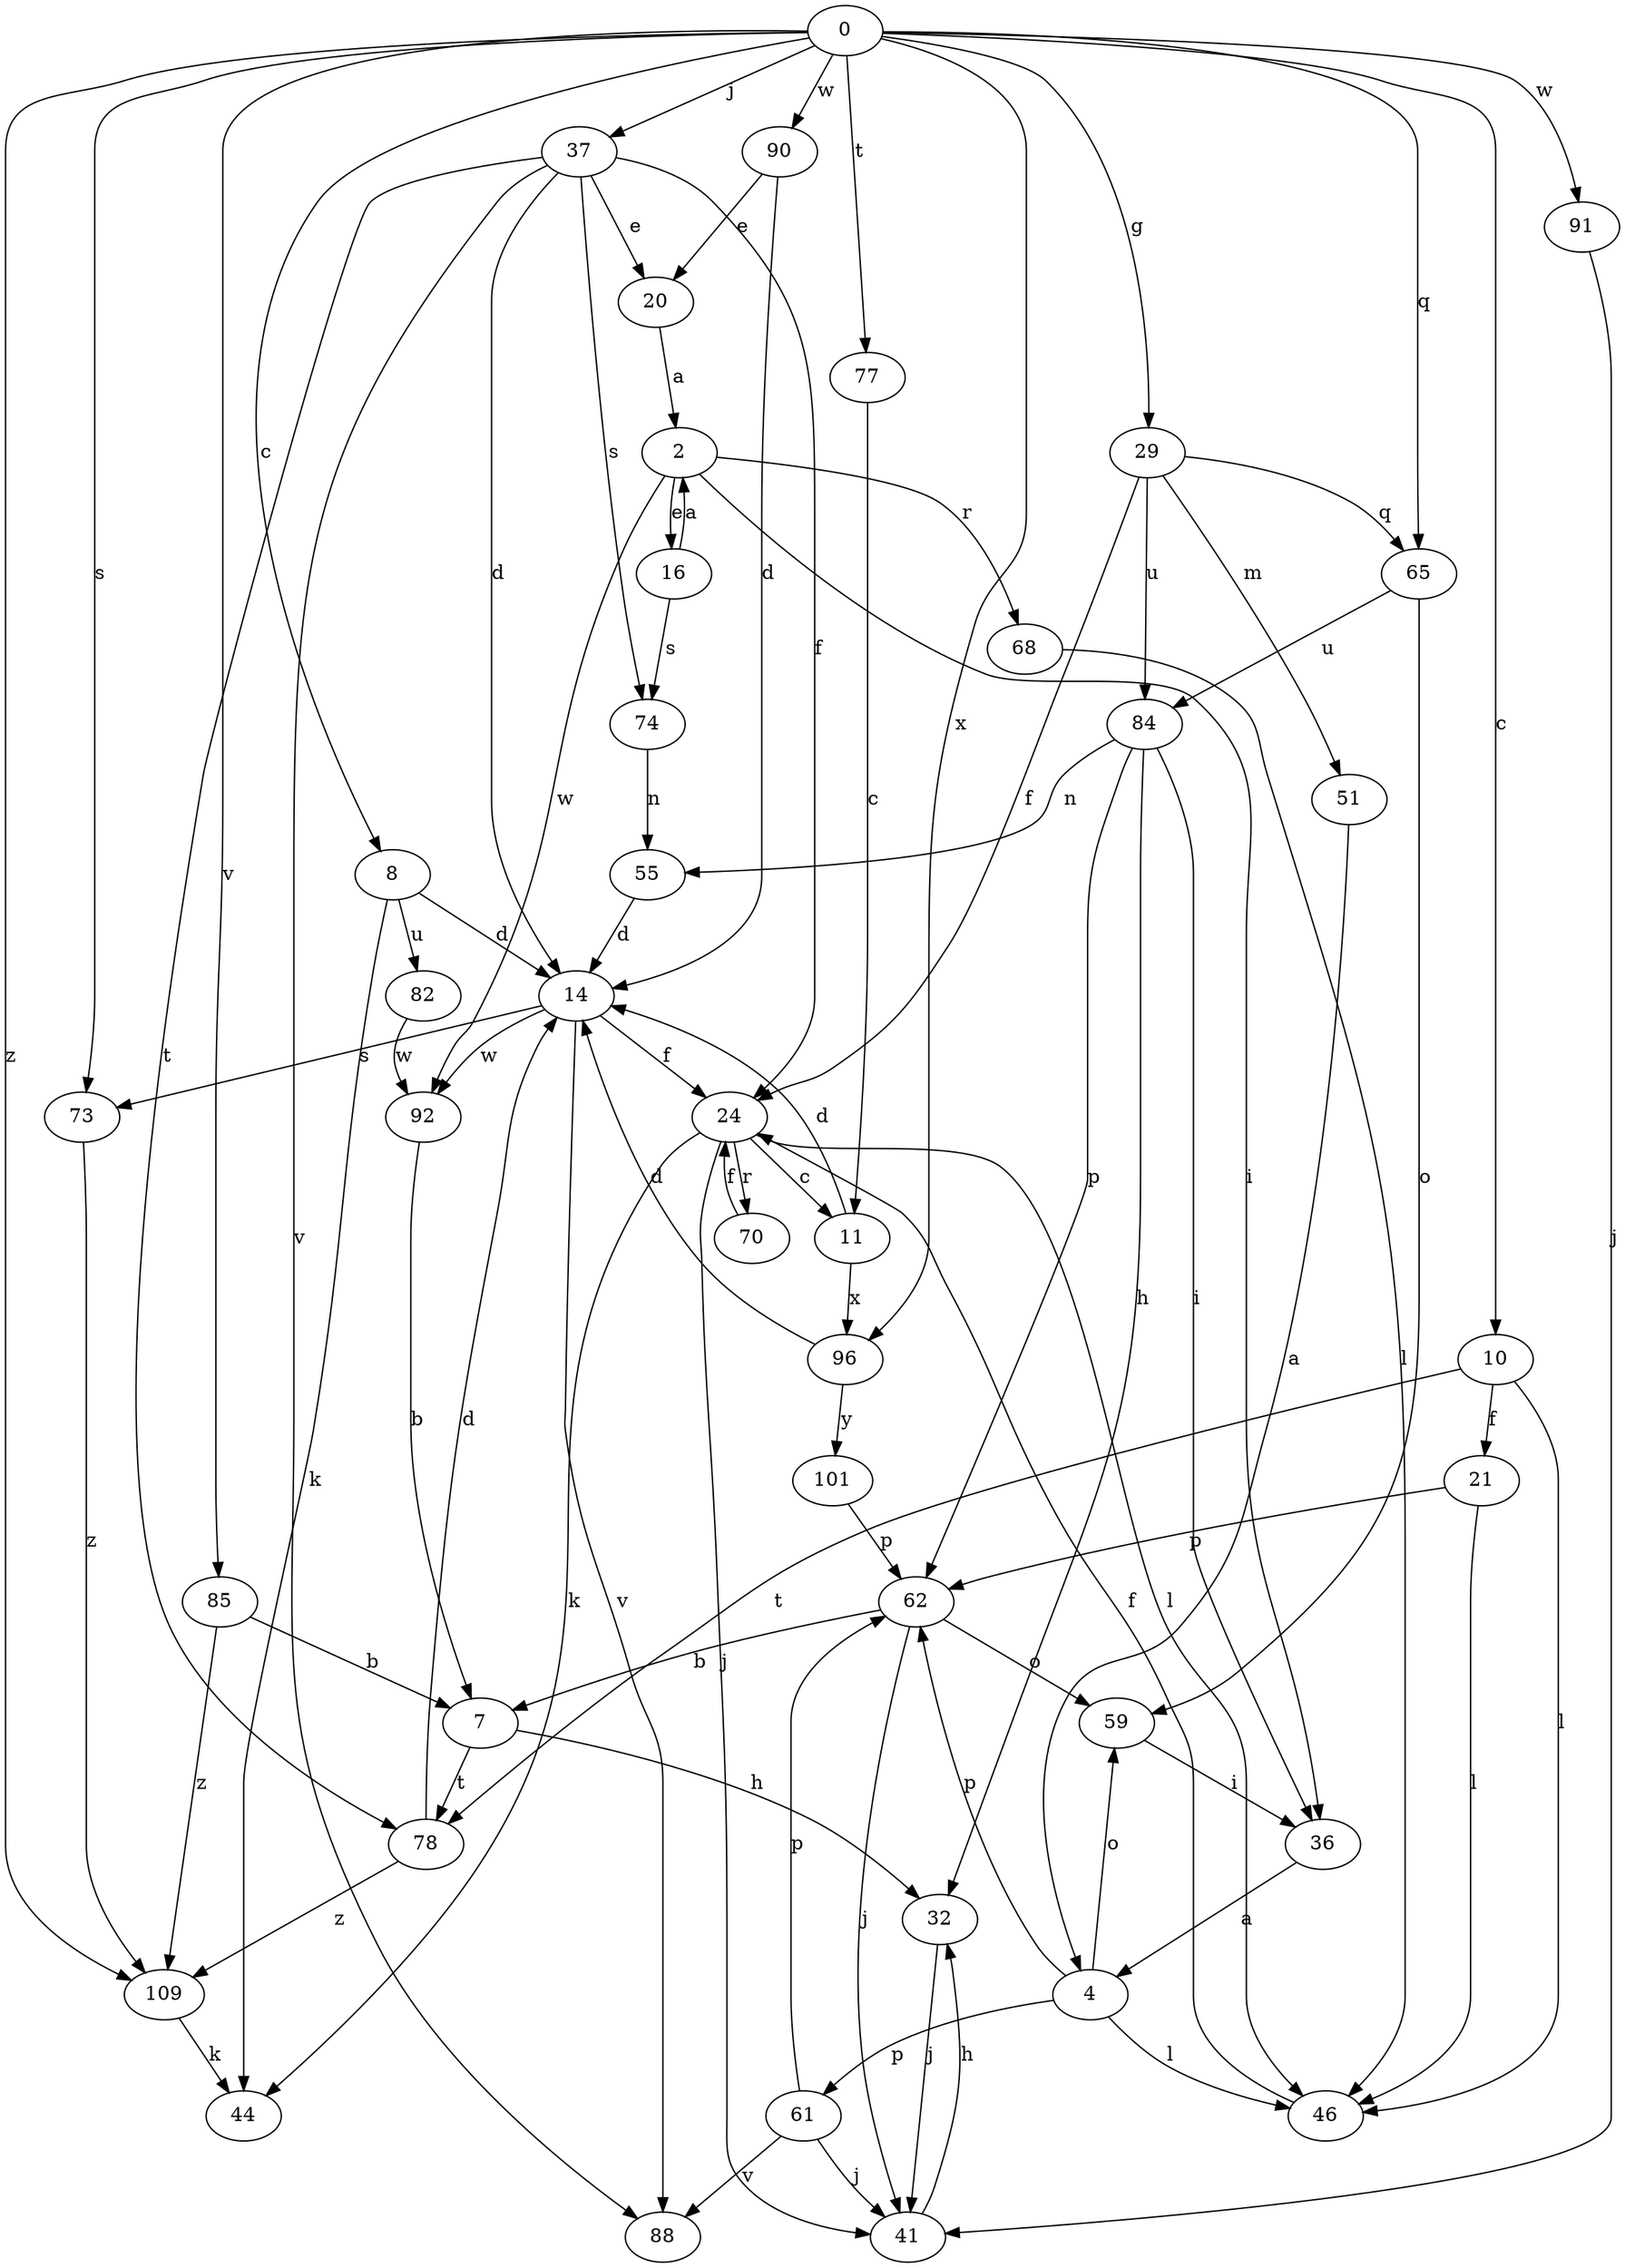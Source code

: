 strict digraph  {
0;
2;
4;
7;
8;
10;
11;
14;
16;
20;
21;
24;
29;
32;
36;
37;
41;
44;
46;
51;
55;
59;
61;
62;
65;
68;
70;
73;
74;
77;
78;
82;
84;
85;
88;
90;
91;
92;
96;
101;
109;
0 -> 8  [label=c];
0 -> 10  [label=c];
0 -> 29  [label=g];
0 -> 37  [label=j];
0 -> 65  [label=q];
0 -> 73  [label=s];
0 -> 77  [label=t];
0 -> 85  [label=v];
0 -> 90  [label=w];
0 -> 91  [label=w];
0 -> 96  [label=x];
0 -> 109  [label=z];
2 -> 16  [label=e];
2 -> 36  [label=i];
2 -> 68  [label=r];
2 -> 92  [label=w];
4 -> 46  [label=l];
4 -> 59  [label=o];
4 -> 61  [label=p];
4 -> 62  [label=p];
7 -> 32  [label=h];
7 -> 78  [label=t];
8 -> 14  [label=d];
8 -> 44  [label=k];
8 -> 82  [label=u];
10 -> 21  [label=f];
10 -> 46  [label=l];
10 -> 78  [label=t];
11 -> 14  [label=d];
11 -> 96  [label=x];
14 -> 24  [label=f];
14 -> 73  [label=s];
14 -> 88  [label=v];
14 -> 92  [label=w];
16 -> 2  [label=a];
16 -> 74  [label=s];
20 -> 2  [label=a];
21 -> 46  [label=l];
21 -> 62  [label=p];
24 -> 11  [label=c];
24 -> 41  [label=j];
24 -> 44  [label=k];
24 -> 46  [label=l];
24 -> 70  [label=r];
29 -> 24  [label=f];
29 -> 51  [label=m];
29 -> 65  [label=q];
29 -> 84  [label=u];
32 -> 41  [label=j];
36 -> 4  [label=a];
37 -> 14  [label=d];
37 -> 20  [label=e];
37 -> 24  [label=f];
37 -> 74  [label=s];
37 -> 78  [label=t];
37 -> 88  [label=v];
41 -> 32  [label=h];
46 -> 24  [label=f];
51 -> 4  [label=a];
55 -> 14  [label=d];
59 -> 36  [label=i];
61 -> 41  [label=j];
61 -> 62  [label=p];
61 -> 88  [label=v];
62 -> 7  [label=b];
62 -> 41  [label=j];
62 -> 59  [label=o];
65 -> 59  [label=o];
65 -> 84  [label=u];
68 -> 46  [label=l];
70 -> 24  [label=f];
73 -> 109  [label=z];
74 -> 55  [label=n];
77 -> 11  [label=c];
78 -> 14  [label=d];
78 -> 109  [label=z];
82 -> 92  [label=w];
84 -> 32  [label=h];
84 -> 36  [label=i];
84 -> 55  [label=n];
84 -> 62  [label=p];
85 -> 7  [label=b];
85 -> 109  [label=z];
90 -> 14  [label=d];
90 -> 20  [label=e];
91 -> 41  [label=j];
92 -> 7  [label=b];
96 -> 14  [label=d];
96 -> 101  [label=y];
101 -> 62  [label=p];
109 -> 44  [label=k];
}
